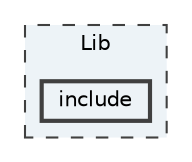 digraph "Lib/include"
{
 // LATEX_PDF_SIZE
  bgcolor="transparent";
  edge [fontname=Helvetica,fontsize=10,labelfontname=Helvetica,labelfontsize=10];
  node [fontname=Helvetica,fontsize=10,shape=box,height=0.2,width=0.4];
  compound=true
  subgraph clusterdir_8f3de2ae926fecfe6abd5379fd2b6eb1 {
    graph [ bgcolor="#edf3f7", pencolor="grey25", label="Lib", fontname=Helvetica,fontsize=10 style="filled,dashed", URL="dir_8f3de2ae926fecfe6abd5379fd2b6eb1.html",tooltip=""]
  dir_b4e17ec16f035b430ee0cf35c8608c4c [label="include", fillcolor="#edf3f7", color="grey25", style="filled,bold", URL="dir_b4e17ec16f035b430ee0cf35c8608c4c.html",tooltip=""];
  }
}
